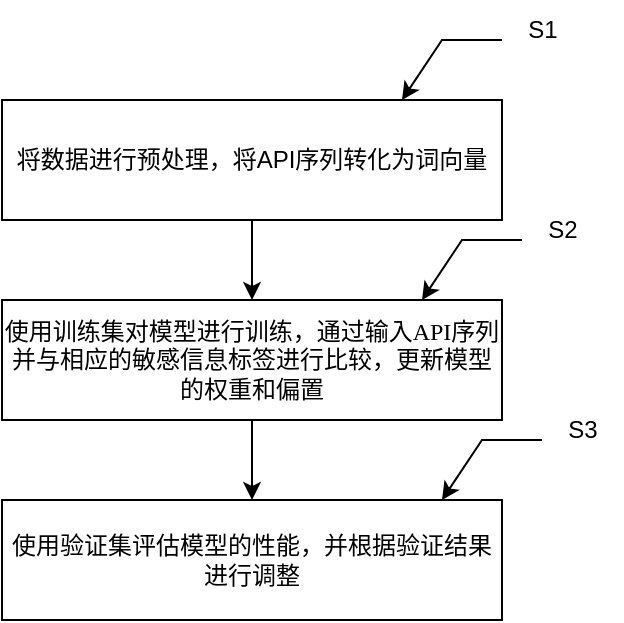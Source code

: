 <mxfile version="23.1.5" type="github">
  <diagram name="第 1 页" id="Pwyl9pv40Y5vot8u0tTv">
    <mxGraphModel dx="1050" dy="565" grid="1" gridSize="10" guides="1" tooltips="1" connect="1" arrows="1" fold="1" page="1" pageScale="1" pageWidth="827" pageHeight="1169" math="0" shadow="0">
      <root>
        <mxCell id="0" />
        <mxCell id="1" parent="0" />
        <mxCell id="GsCXeVKIdaJTYbIheYTA-5" style="edgeStyle=orthogonalEdgeStyle;rounded=0;orthogonalLoop=1;jettySize=auto;html=1;entryX=0.5;entryY=0;entryDx=0;entryDy=0;" edge="1" parent="1" source="GsCXeVKIdaJTYbIheYTA-1" target="GsCXeVKIdaJTYbIheYTA-3">
          <mxGeometry relative="1" as="geometry" />
        </mxCell>
        <mxCell id="GsCXeVKIdaJTYbIheYTA-1" value="将数据进行预处理，将API序列转化为词向量" style="whiteSpace=wrap;html=1;" vertex="1" parent="1">
          <mxGeometry x="290" y="70" width="250" height="60" as="geometry" />
        </mxCell>
        <mxCell id="GsCXeVKIdaJTYbIheYTA-6" style="edgeStyle=orthogonalEdgeStyle;rounded=0;orthogonalLoop=1;jettySize=auto;html=1;" edge="1" parent="1" source="GsCXeVKIdaJTYbIheYTA-3" target="GsCXeVKIdaJTYbIheYTA-4">
          <mxGeometry relative="1" as="geometry" />
        </mxCell>
        <mxCell id="GsCXeVKIdaJTYbIheYTA-3" value="&lt;p class=&quot;MsoNormal&quot;&gt;&lt;font face=&quot;宋体&quot;&gt;使用训练集对模型进行训练，通过输入&lt;/font&gt;&lt;font face=&quot;仿宋_GB2312&quot;&gt;API&lt;/font&gt;&lt;font face=&quot;宋体&quot;&gt;序列并与相应的敏感信息标签进行比较，更新模型的权重和偏置&lt;/font&gt;&lt;/p&gt;" style="whiteSpace=wrap;html=1;" vertex="1" parent="1">
          <mxGeometry x="290" y="170" width="250" height="60" as="geometry" />
        </mxCell>
        <mxCell id="GsCXeVKIdaJTYbIheYTA-4" value="&lt;p class=&quot;MsoNormal&quot;&gt;使用验证集评估模型的性能，并根据验证结果进行调整&lt;/p&gt;" style="whiteSpace=wrap;html=1;" vertex="1" parent="1">
          <mxGeometry x="290" y="270" width="250" height="60" as="geometry" />
        </mxCell>
        <mxCell id="GsCXeVKIdaJTYbIheYTA-7" value="" style="edgeStyle=none;orthogonalLoop=1;jettySize=auto;html=1;rounded=0;" edge="1" parent="1">
          <mxGeometry width="100" relative="1" as="geometry">
            <mxPoint x="540" y="40" as="sourcePoint" />
            <mxPoint x="490" y="70" as="targetPoint" />
            <Array as="points">
              <mxPoint x="510" y="40" />
            </Array>
          </mxGeometry>
        </mxCell>
        <mxCell id="GsCXeVKIdaJTYbIheYTA-8" value="S1" style="text;html=1;align=center;verticalAlign=middle;resizable=0;points=[];autosize=1;strokeColor=none;fillColor=none;" vertex="1" parent="1">
          <mxGeometry x="540" y="20" width="40" height="30" as="geometry" />
        </mxCell>
        <mxCell id="GsCXeVKIdaJTYbIheYTA-9" value="" style="edgeStyle=none;orthogonalLoop=1;jettySize=auto;html=1;rounded=0;" edge="1" parent="1">
          <mxGeometry width="100" relative="1" as="geometry">
            <mxPoint x="550" y="140" as="sourcePoint" />
            <mxPoint x="500" y="170" as="targetPoint" />
            <Array as="points">
              <mxPoint x="520" y="140" />
            </Array>
          </mxGeometry>
        </mxCell>
        <mxCell id="GsCXeVKIdaJTYbIheYTA-10" value="S2" style="text;html=1;align=center;verticalAlign=middle;resizable=0;points=[];autosize=1;strokeColor=none;fillColor=none;" vertex="1" parent="1">
          <mxGeometry x="550" y="120" width="40" height="30" as="geometry" />
        </mxCell>
        <mxCell id="GsCXeVKIdaJTYbIheYTA-11" value="" style="edgeStyle=none;orthogonalLoop=1;jettySize=auto;html=1;rounded=0;" edge="1" parent="1">
          <mxGeometry width="100" relative="1" as="geometry">
            <mxPoint x="560" y="240" as="sourcePoint" />
            <mxPoint x="510" y="270" as="targetPoint" />
            <Array as="points">
              <mxPoint x="530" y="240" />
            </Array>
          </mxGeometry>
        </mxCell>
        <mxCell id="GsCXeVKIdaJTYbIheYTA-12" value="S3" style="text;html=1;align=center;verticalAlign=middle;resizable=0;points=[];autosize=1;strokeColor=none;fillColor=none;" vertex="1" parent="1">
          <mxGeometry x="560" y="220" width="40" height="30" as="geometry" />
        </mxCell>
      </root>
    </mxGraphModel>
  </diagram>
</mxfile>
